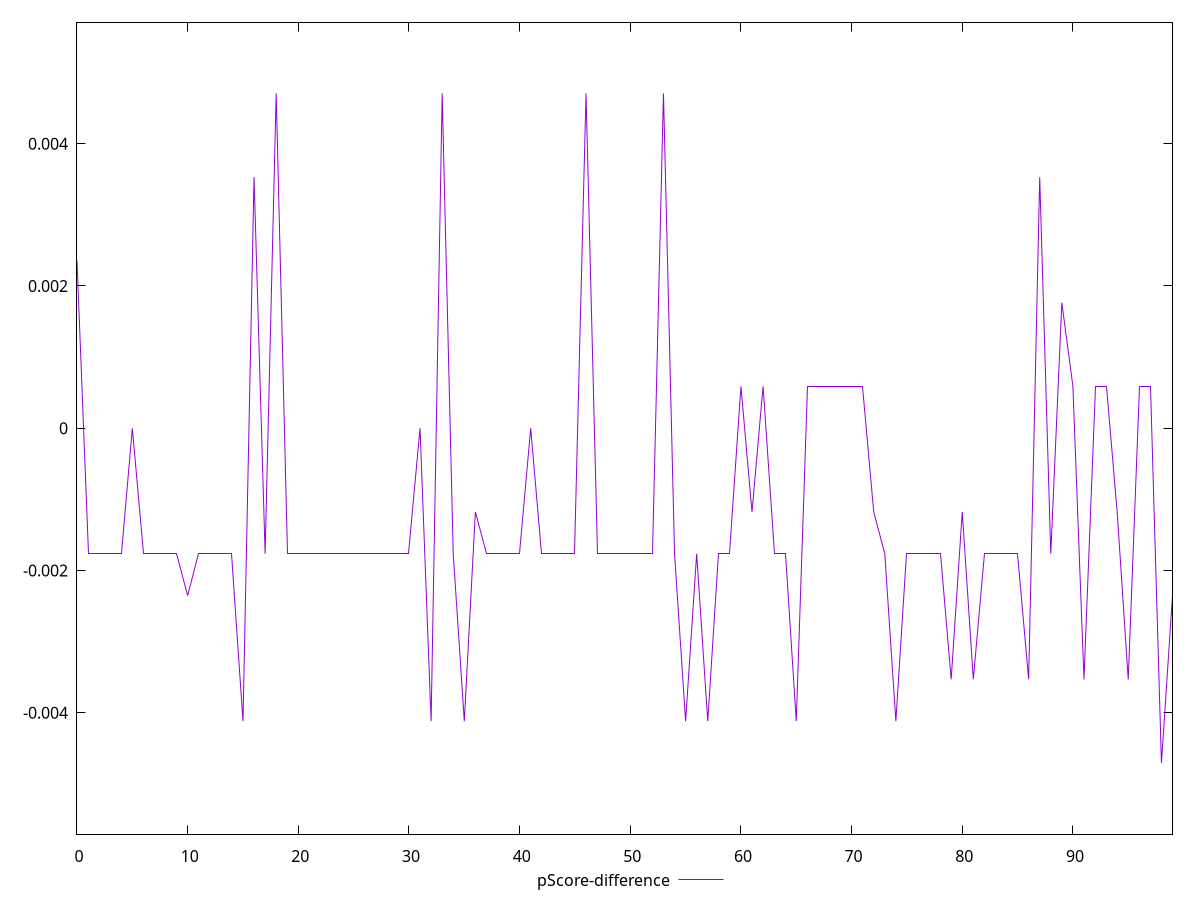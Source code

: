 reset

$pScoreDifference <<EOF
0 0.0023529411764705577
1 -0.001764705882352946
2 -0.001764705882352946
3 -0.001764705882352946
4 -0.001764705882352946
5 0
6 -0.001764705882352946
7 -0.001764705882352946
8 -0.001764705882352946
9 -0.001764705882352946
10 -0.002352941176470613
11 -0.001764705882352946
12 -0.001764705882352946
13 -0.001764705882352946
14 -0.001764705882352946
15 -0.004117647058823559
16 0.0035294117647058365
17 -0.001764705882352946
18 0.004705882352941171
19 -0.001764705882352946
20 -0.001764705882352946
21 -0.001764705882352946
22 -0.001764705882352946
23 -0.001764705882352946
24 -0.001764705882352946
25 -0.001764705882352946
26 -0.001764705882352946
27 -0.001764705882352946
28 -0.001764705882352946
29 -0.001764705882352946
30 -0.001764705882352946
31 0
32 -0.004117647058823559
33 0.004705882352941115
34 -0.001764705882352946
35 -0.004117647058823559
36 -0.0011764705882352788
37 -0.001764705882352946
38 -0.001764705882352946
39 -0.001764705882352946
40 -0.001764705882352946
41 0
42 -0.001764705882352946
43 -0.001764705882352946
44 -0.001764705882352946
45 -0.001764705882352946
46 0.004705882352941171
47 -0.001764705882352946
48 -0.001764705882352946
49 -0.001764705882352946
50 -0.001764705882352946
51 -0.001764705882352946
52 -0.001764705882352946
53 0.004705882352941115
54 -0.001764705882352946
55 -0.004117647058823504
56 -0.001764705882352946
57 -0.004117647058823559
58 -0.001764705882352946
59 -0.001764705882352946
60 0.0005882352941176117
61 -0.0011764705882352788
62 0.0005882352941176117
63 -0.001764705882352946
64 -0.001764705882352946
65 -0.004117647058823504
66 0.0005882352941176117
67 0.0005882352941176117
68 0.0005882352941176117
69 0.0005882352941176117
70 0.0005882352941176117
71 0.0005882352941176117
72 -0.0011764705882352788
73 -0.001764705882352946
74 -0.004117647058823559
75 -0.001764705882352946
76 -0.001764705882352946
77 -0.001764705882352946
78 -0.001764705882352946
79 -0.0035294117647058365
80 -0.0011764705882352788
81 -0.0035294117647058365
82 -0.001764705882352946
83 -0.001764705882352946
84 -0.001764705882352946
85 -0.001764705882352946
86 -0.0035294117647058365
87 0.003529411764705892
88 -0.001764705882352946
89 0.001764705882352946
90 0.0005882352941176117
91 -0.0035294117647058365
92 0.0005882352941176117
93 0.0005882352941176117
94 -0.0011764705882352788
95 -0.0035294117647058365
96 0.0005882352941176117
97 0.0005882352941176117
98 -0.004705882352941171
99 -0.002352941176470613
EOF

set key outside below
set xrange [0:99]
set yrange [-0.005705882352941171:0.005705882352941171]
set trange [-0.005705882352941171:0.005705882352941171]
set terminal svg size 640, 500 enhanced background rgb 'white'
set output "report_00018_2021-02-10T15-25-16.877Z/uses-text-compression/samples/pages+cached+noadtech+nomedia/pScore-difference/values.svg"

plot $pScoreDifference title "pScore-difference" with line

reset

